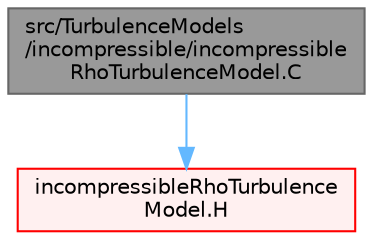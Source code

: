 digraph "src/TurbulenceModels/incompressible/incompressibleRhoTurbulenceModel.C"
{
 // LATEX_PDF_SIZE
  bgcolor="transparent";
  edge [fontname=Helvetica,fontsize=10,labelfontname=Helvetica,labelfontsize=10];
  node [fontname=Helvetica,fontsize=10,shape=box,height=0.2,width=0.4];
  Node1 [id="Node000001",label="src/TurbulenceModels\l/incompressible/incompressible\lRhoTurbulenceModel.C",height=0.2,width=0.4,color="gray40", fillcolor="grey60", style="filled", fontcolor="black",tooltip=" "];
  Node1 -> Node2 [id="edge1_Node000001_Node000002",color="steelblue1",style="solid",tooltip=" "];
  Node2 [id="Node000002",label="incompressibleRhoTurbulence\lModel.H",height=0.2,width=0.4,color="red", fillcolor="#FFF0F0", style="filled",URL="$incompressibleRhoTurbulenceModel_8H.html",tooltip=" "];
}
